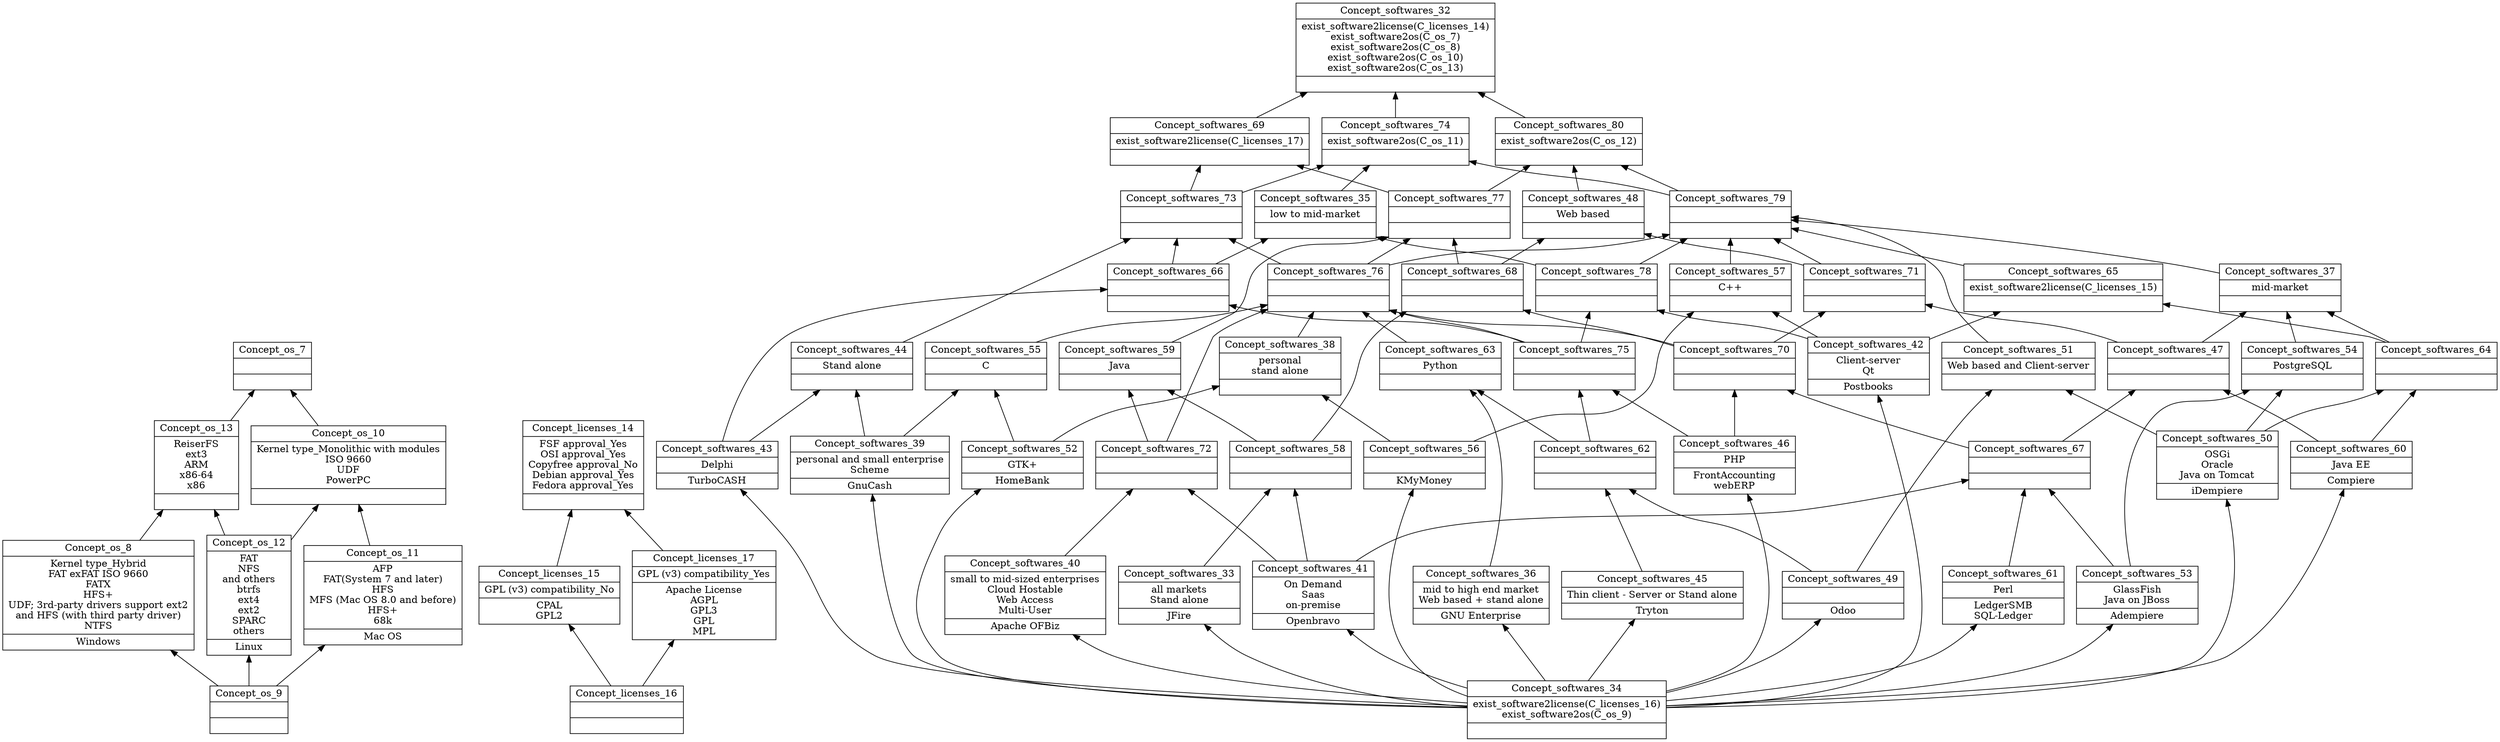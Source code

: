 digraph G { 
	rankdir=BT;
subgraph os { 
label="os";
7 [shape=record,label="{Concept_os_7||}"];
8 [shape=record,label="{Concept_os_8|Kernel type_Hybrid\nFAT exFAT ISO 9660\nFATX\nHFS+\nUDF; 3rd-party drivers support ext2\nand HFS (with third party driver)\nNTFS\n|Windows\n}"];
9 [shape=record,label="{Concept_os_9||}"];
10 [shape=record,label="{Concept_os_10|Kernel type_Monolithic with modules\nISO 9660\nUDF\nPowerPC\n|}"];
11 [shape=record,label="{Concept_os_11|AFP\nFAT(System 7 and later)\nHFS\nMFS (Mac OS 8.0 and before)\nHFS+\n68k\n|Mac OS\n}"];
12 [shape=record,label="{Concept_os_12|FAT\nNFS\nand others\nbtrfs\next4\next2\nSPARC\nothers\n|Linux\n}"];
13 [shape=record,label="{Concept_os_13|ReiserFS\next3\nARM\nx86-64\nx86\n|}"];
	10 -> 7
	13 -> 7
	9 -> 8
	11 -> 10
	12 -> 10
	9 -> 11
	9 -> 12
	8 -> 13
	12 -> 13
}
subgraph licenses { 
label="licenses";
14 [shape=record,label="{Concept_licenses_14|FSF approval_Yes\nOSI approval_Yes\nCopyfree approval_No\nDebian approval_Yes\nFedora approval_Yes\n|}"];
15 [shape=record,label="{Concept_licenses_15|GPL (v3) compatibility_No\n|CPAL\nGPL2\n}"];
16 [shape=record,label="{Concept_licenses_16||}"];
17 [shape=record,label="{Concept_licenses_17|GPL (v3) compatibility_Yes\n|Apache License\nAGPL\nGPL3\nGPL\nMPL\n}"];
	15 -> 14
	17 -> 14
	16 -> 15
	16 -> 17
}
subgraph softwares { 
label="softwares";
32 [shape=record,label="{Concept_softwares_32|exist_software2license(C_licenses_14)\nexist_software2os(C_os_7)\nexist_software2os(C_os_8)\nexist_software2os(C_os_10)\nexist_software2os(C_os_13)\n|}"];
33 [shape=record,label="{Concept_softwares_33|all markets\nStand alone\n|JFire\n}"];
34 [shape=record,label="{Concept_softwares_34|exist_software2license(C_licenses_16)\nexist_software2os(C_os_9)\n|}"];
35 [shape=record,label="{Concept_softwares_35|low to mid-market\n|}"];
36 [shape=record,label="{Concept_softwares_36|mid to high end market\nWeb based + stand alone\n|GNU Enterprise\n}"];
37 [shape=record,label="{Concept_softwares_37|mid-market\n|}"];
38 [shape=record,label="{Concept_softwares_38|personal\nstand alone\n|}"];
39 [shape=record,label="{Concept_softwares_39|personal and small enterprise\nScheme\n|GnuCash\n}"];
40 [shape=record,label="{Concept_softwares_40|small to mid-sized enterprises\nCloud Hostable\nWeb Access\nMulti-User\n|Apache OFBiz\n}"];
41 [shape=record,label="{Concept_softwares_41|On Demand\nSaas\non-premise\n|Openbravo\n}"];
42 [shape=record,label="{Concept_softwares_42|Client-server\nQt\n|Postbooks\n}"];
43 [shape=record,label="{Concept_softwares_43|Delphi\n|TurboCASH\n}"];
44 [shape=record,label="{Concept_softwares_44|Stand alone\n|}"];
45 [shape=record,label="{Concept_softwares_45|Thin client - Server or Stand alone\n|Tryton\n}"];
46 [shape=record,label="{Concept_softwares_46|PHP\n|FrontAccounting\nwebERP\n}"];
47 [shape=record,label="{Concept_softwares_47||}"];
48 [shape=record,label="{Concept_softwares_48|Web based\n|}"];
49 [shape=record,label="{Concept_softwares_49||Odoo\n}"];
50 [shape=record,label="{Concept_softwares_50|OSGi\nOracle\nJava on Tomcat\n|iDempiere\n}"];
51 [shape=record,label="{Concept_softwares_51|Web based and Client-server\n|}"];
52 [shape=record,label="{Concept_softwares_52|GTK+\n|HomeBank\n}"];
53 [shape=record,label="{Concept_softwares_53|GlassFish\nJava on JBoss\n|Adempiere\n}"];
54 [shape=record,label="{Concept_softwares_54|PostgreSQL\n|}"];
55 [shape=record,label="{Concept_softwares_55|C\n|}"];
56 [shape=record,label="{Concept_softwares_56||KMyMoney\n}"];
57 [shape=record,label="{Concept_softwares_57|C++\n|}"];
58 [shape=record,label="{Concept_softwares_58||}"];
59 [shape=record,label="{Concept_softwares_59|Java\n|}"];
60 [shape=record,label="{Concept_softwares_60|Java EE\n|Compiere\n}"];
61 [shape=record,label="{Concept_softwares_61|Perl\n|LedgerSMB\nSQL-Ledger\n}"];
62 [shape=record,label="{Concept_softwares_62||}"];
63 [shape=record,label="{Concept_softwares_63|Python\n|}"];
64 [shape=record,label="{Concept_softwares_64||}"];
65 [shape=record,label="{Concept_softwares_65|exist_software2license(C_licenses_15)\n|}"];
66 [shape=record,label="{Concept_softwares_66||}"];
67 [shape=record,label="{Concept_softwares_67||}"];
68 [shape=record,label="{Concept_softwares_68||}"];
69 [shape=record,label="{Concept_softwares_69|exist_software2license(C_licenses_17)\n|}"];
70 [shape=record,label="{Concept_softwares_70||}"];
71 [shape=record,label="{Concept_softwares_71||}"];
72 [shape=record,label="{Concept_softwares_72||}"];
73 [shape=record,label="{Concept_softwares_73||}"];
74 [shape=record,label="{Concept_softwares_74|exist_software2os(C_os_11)\n|}"];
75 [shape=record,label="{Concept_softwares_75||}"];
76 [shape=record,label="{Concept_softwares_76||}"];
77 [shape=record,label="{Concept_softwares_77||}"];
78 [shape=record,label="{Concept_softwares_78||}"];
79 [shape=record,label="{Concept_softwares_79||}"];
80 [shape=record,label="{Concept_softwares_80|exist_software2os(C_os_12)\n|}"];
	69 -> 32
	74 -> 32
	80 -> 32
	34 -> 33
	66 -> 35
	78 -> 35
	34 -> 36
	47 -> 37
	54 -> 37
	64 -> 37
	52 -> 38
	56 -> 38
	34 -> 39
	34 -> 40
	34 -> 41
	34 -> 42
	34 -> 43
	39 -> 44
	43 -> 44
	34 -> 45
	34 -> 46
	60 -> 47
	67 -> 47
	68 -> 48
	71 -> 48
	34 -> 49
	34 -> 50
	49 -> 51
	50 -> 51
	34 -> 52
	34 -> 53
	50 -> 54
	53 -> 54
	39 -> 55
	52 -> 55
	34 -> 56
	42 -> 57
	56 -> 57
	33 -> 58
	41 -> 58
	58 -> 59
	72 -> 59
	34 -> 60
	34 -> 61
	45 -> 62
	49 -> 62
	36 -> 63
	62 -> 63
	50 -> 64
	60 -> 64
	42 -> 65
	64 -> 65
	43 -> 66
	75 -> 66
	41 -> 67
	53 -> 67
	61 -> 67
	58 -> 68
	70 -> 68
	73 -> 69
	77 -> 69
	46 -> 70
	67 -> 70
	47 -> 71
	70 -> 71
	40 -> 72
	41 -> 72
	44 -> 73
	66 -> 73
	76 -> 73
	35 -> 74
	73 -> 74
	79 -> 74
	46 -> 75
	62 -> 75
	38 -> 76
	55 -> 76
	63 -> 76
	70 -> 76
	72 -> 76
	75 -> 76
	59 -> 77
	68 -> 77
	76 -> 77
	42 -> 78
	75 -> 78
	37 -> 79
	51 -> 79
	57 -> 79
	65 -> 79
	71 -> 79
	76 -> 79
	78 -> 79
	48 -> 80
	77 -> 80
	79 -> 80
}
}
